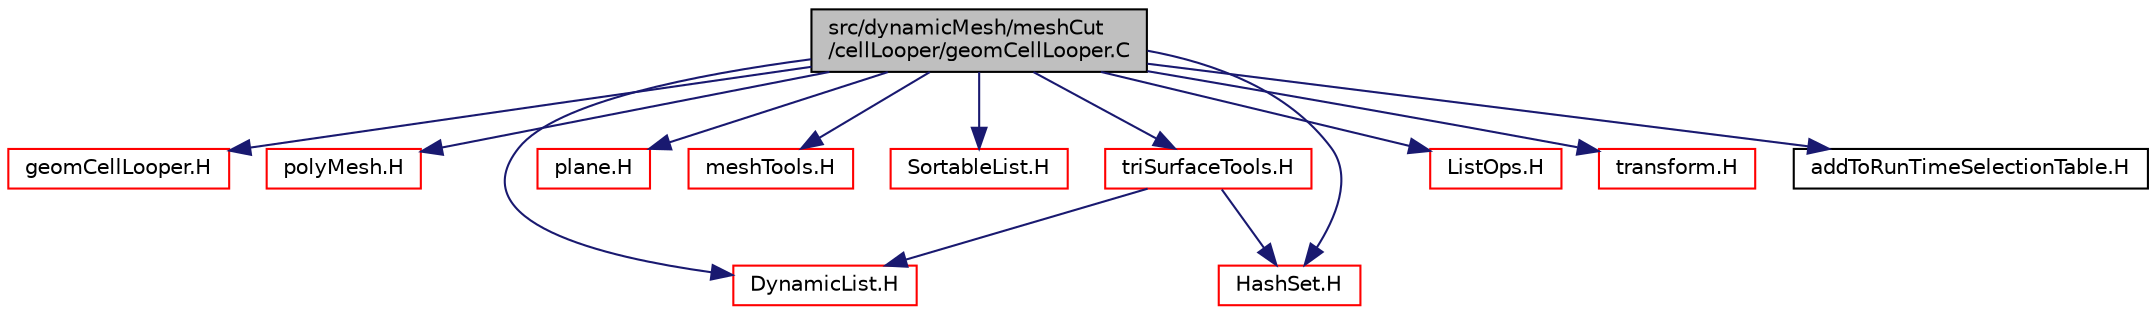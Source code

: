 digraph "src/dynamicMesh/meshCut/cellLooper/geomCellLooper.C"
{
  bgcolor="transparent";
  edge [fontname="Helvetica",fontsize="10",labelfontname="Helvetica",labelfontsize="10"];
  node [fontname="Helvetica",fontsize="10",shape=record];
  Node1 [label="src/dynamicMesh/meshCut\l/cellLooper/geomCellLooper.C",height=0.2,width=0.4,color="black", fillcolor="grey75", style="filled", fontcolor="black"];
  Node1 -> Node2 [color="midnightblue",fontsize="10",style="solid",fontname="Helvetica"];
  Node2 [label="geomCellLooper.H",height=0.2,width=0.4,color="red",URL="$a04928.html"];
  Node1 -> Node3 [color="midnightblue",fontsize="10",style="solid",fontname="Helvetica"];
  Node3 [label="polyMesh.H",height=0.2,width=0.4,color="red",URL="$a08974.html"];
  Node1 -> Node4 [color="midnightblue",fontsize="10",style="solid",fontname="Helvetica"];
  Node4 [label="DynamicList.H",height=0.2,width=0.4,color="red",URL="$a07949.html"];
  Node1 -> Node5 [color="midnightblue",fontsize="10",style="solid",fontname="Helvetica"];
  Node5 [label="plane.H",height=0.2,width=0.4,color="red",URL="$a09116.html"];
  Node1 -> Node6 [color="midnightblue",fontsize="10",style="solid",fontname="Helvetica"];
  Node6 [label="meshTools.H",height=0.2,width=0.4,color="red",URL="$a07625.html"];
  Node1 -> Node7 [color="midnightblue",fontsize="10",style="solid",fontname="Helvetica"];
  Node7 [label="SortableList.H",height=0.2,width=0.4,color="red",URL="$a07984.html"];
  Node1 -> Node8 [color="midnightblue",fontsize="10",style="solid",fontname="Helvetica"];
  Node8 [label="triSurfaceTools.H",height=0.2,width=0.4,color="red",URL="$a07824.html"];
  Node8 -> Node4 [color="midnightblue",fontsize="10",style="solid",fontname="Helvetica"];
  Node8 -> Node9 [color="midnightblue",fontsize="10",style="solid",fontname="Helvetica"];
  Node9 [label="HashSet.H",height=0.2,width=0.4,color="red",URL="$a07895.html"];
  Node1 -> Node9 [color="midnightblue",fontsize="10",style="solid",fontname="Helvetica"];
  Node1 -> Node10 [color="midnightblue",fontsize="10",style="solid",fontname="Helvetica"];
  Node10 [label="ListOps.H",height=0.2,width=0.4,color="red",URL="$a07967.html",tooltip="Various functions to operate on Lists. "];
  Node1 -> Node11 [color="midnightblue",fontsize="10",style="solid",fontname="Helvetica"];
  Node11 [label="transform.H",height=0.2,width=0.4,color="red",URL="$a09388.html",tooltip="3D tensor transformation operations. "];
  Node1 -> Node12 [color="midnightblue",fontsize="10",style="solid",fontname="Helvetica"];
  Node12 [label="addToRunTimeSelectionTable.H",height=0.2,width=0.4,color="black",URL="$a08169.html",tooltip="Macros for easy insertion into run-time selection tables. "];
}
